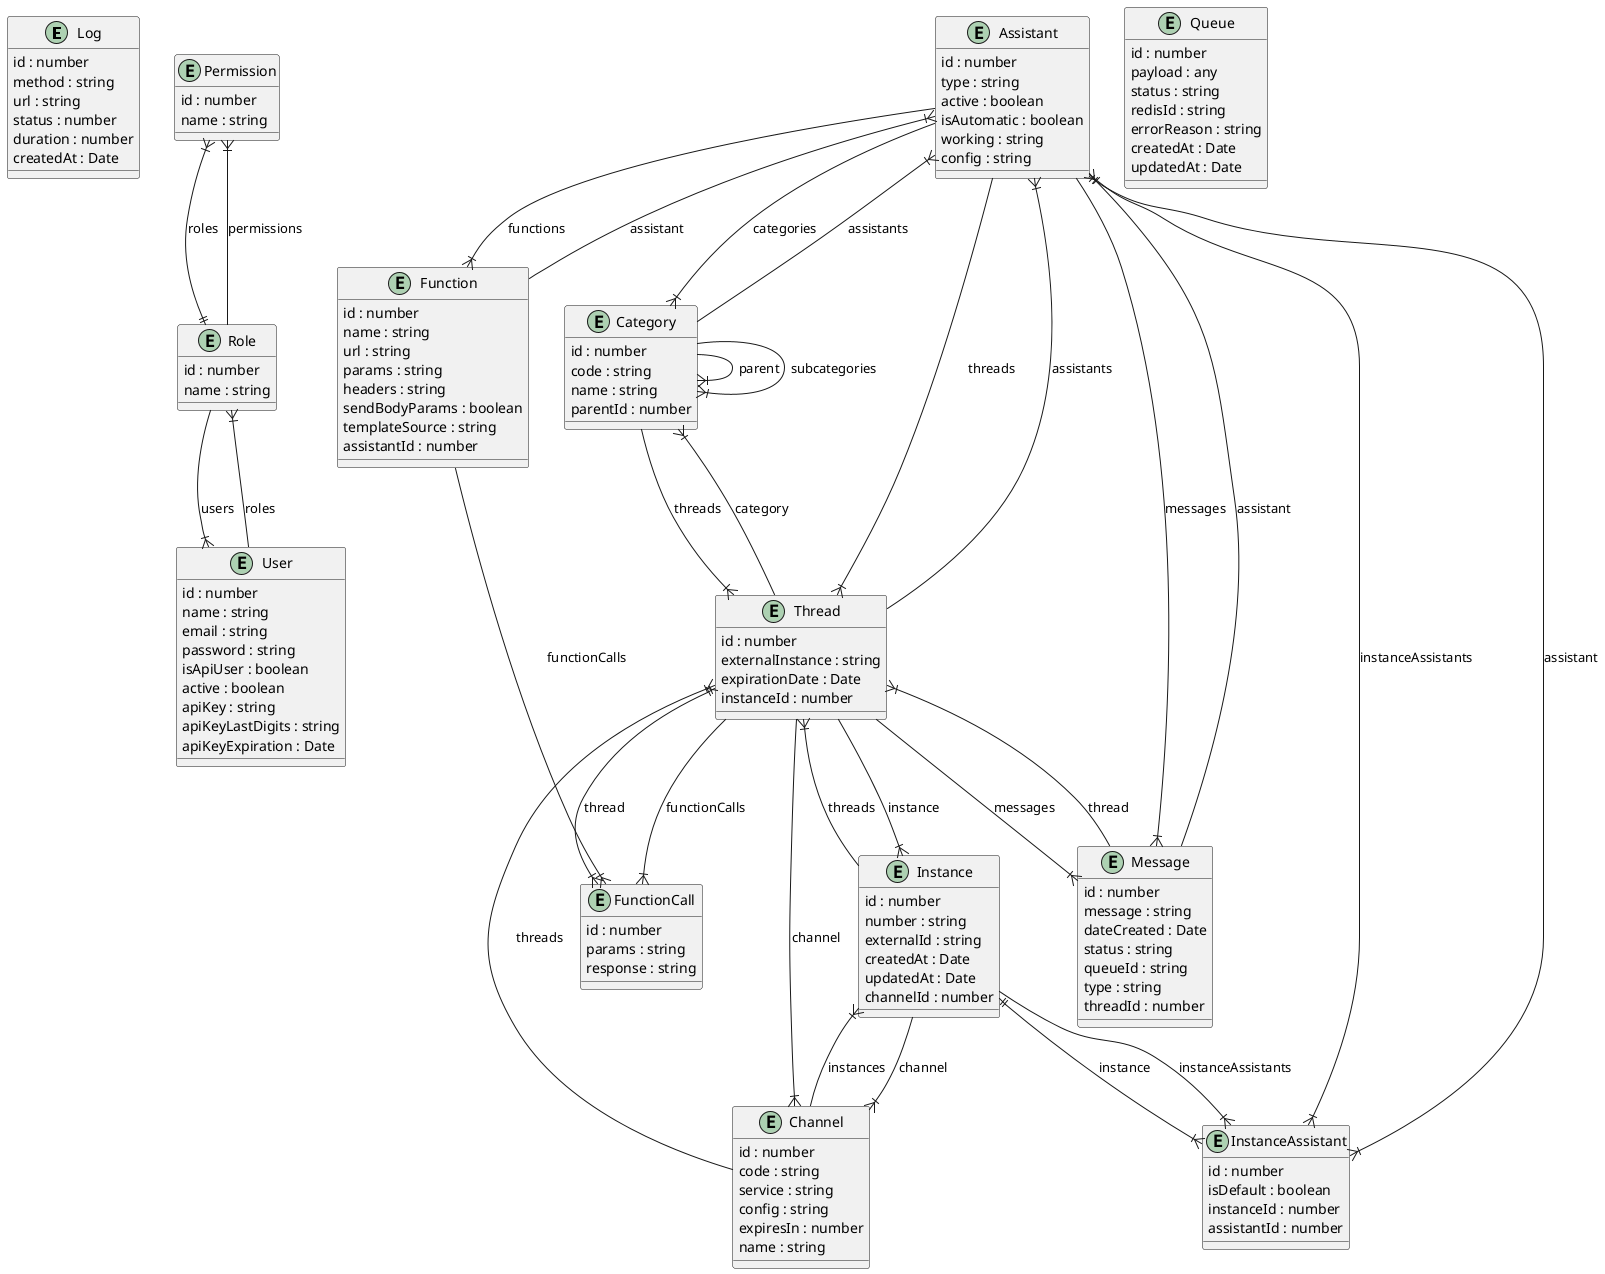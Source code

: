 
@startuml

entity Log {
    id : number
    method : string
    url : string
    status : number
    duration : number
    createdAt : Date
}

entity Permission {
    id : number
    name : string
}

entity Role {
    id : number
    name : string
}

entity User {
    id : number
    name : string
    email : string
    password : string
    isApiUser : boolean
    active : boolean
    apiKey : string
    apiKeyLastDigits : string
    apiKeyExpiration : Date
}

entity Assistant {
    id : number
    type : string
    active : boolean
    isAutomatic : boolean
    working : string
    config : string
}

entity Category {
    id : number
    code : string
    name : string
    parentId : number
}

entity Channel {
    id : number
    code : string
    service : string
    config : string
    expiresIn : number
    name : string
}

entity Function {
    id : number
    name : string
    url : string
    params : string
    headers : string
    sendBodyParams : boolean
    templateSource : string
    assistantId : number
}

entity FunctionCall {
    id : number
    params : string
    response : string
}

entity InstanceAssistant {
    id : number
    isDefault : boolean
    instanceId : number
    assistantId : number
}

entity Instance {
    id : number
    number : string
    externalId : string
    createdAt : Date
    updatedAt : Date
    channelId : number
}

entity Message {
    id : number
    message : string
    dateCreated : Date
    status : string
    queueId : string
    type : string
    threadId : number
}

entity Queue {
    id : number
    payload : any
    status : string
    redisId : string
    errorReason : string
    createdAt : Date
    updatedAt : Date
}

entity Thread {
    id : number
    externalInstance : string
    expirationDate : Date
    instanceId : number
}

User --|{ Role : roles
Role --|{ Permission : permissions
Role --|{ User : users
Permission }|--|| Role : roles

Assistant --|{ Category : categories
Assistant --|{ Thread : threads
Assistant --|{ Message : messages
Assistant --|{ InstanceAssistant : instanceAssistants
Assistant --|{ Function : functions

Category --|{ Category : parent
Category --|{ Category : subcategories
Category --|{ Assistant : assistants
Category --|{ Thread : threads

Channel --|{ Thread : threads
Channel --|{ Instance : instances

Function --|{ Assistant : assistant
Function --|{ FunctionCall : functionCalls

FunctionCall }|--|| Thread : thread

InstanceAssistant }|--|| Instance : instance
InstanceAssistant }|--|| Assistant : assistant

Instance --|{ Channel : channel
Instance --|{ Thread : threads
Instance --|{ InstanceAssistant : instanceAssistants

Message --|{ Thread : thread
Message --|{ Assistant : assistant

Thread --|{ Channel : channel
Thread --|{ Category : category
Thread --|{ Message : messages
Thread --|{ Assistant : assistants
Thread --|{ Instance : instance
Thread --|{ FunctionCall : functionCalls

@enduml